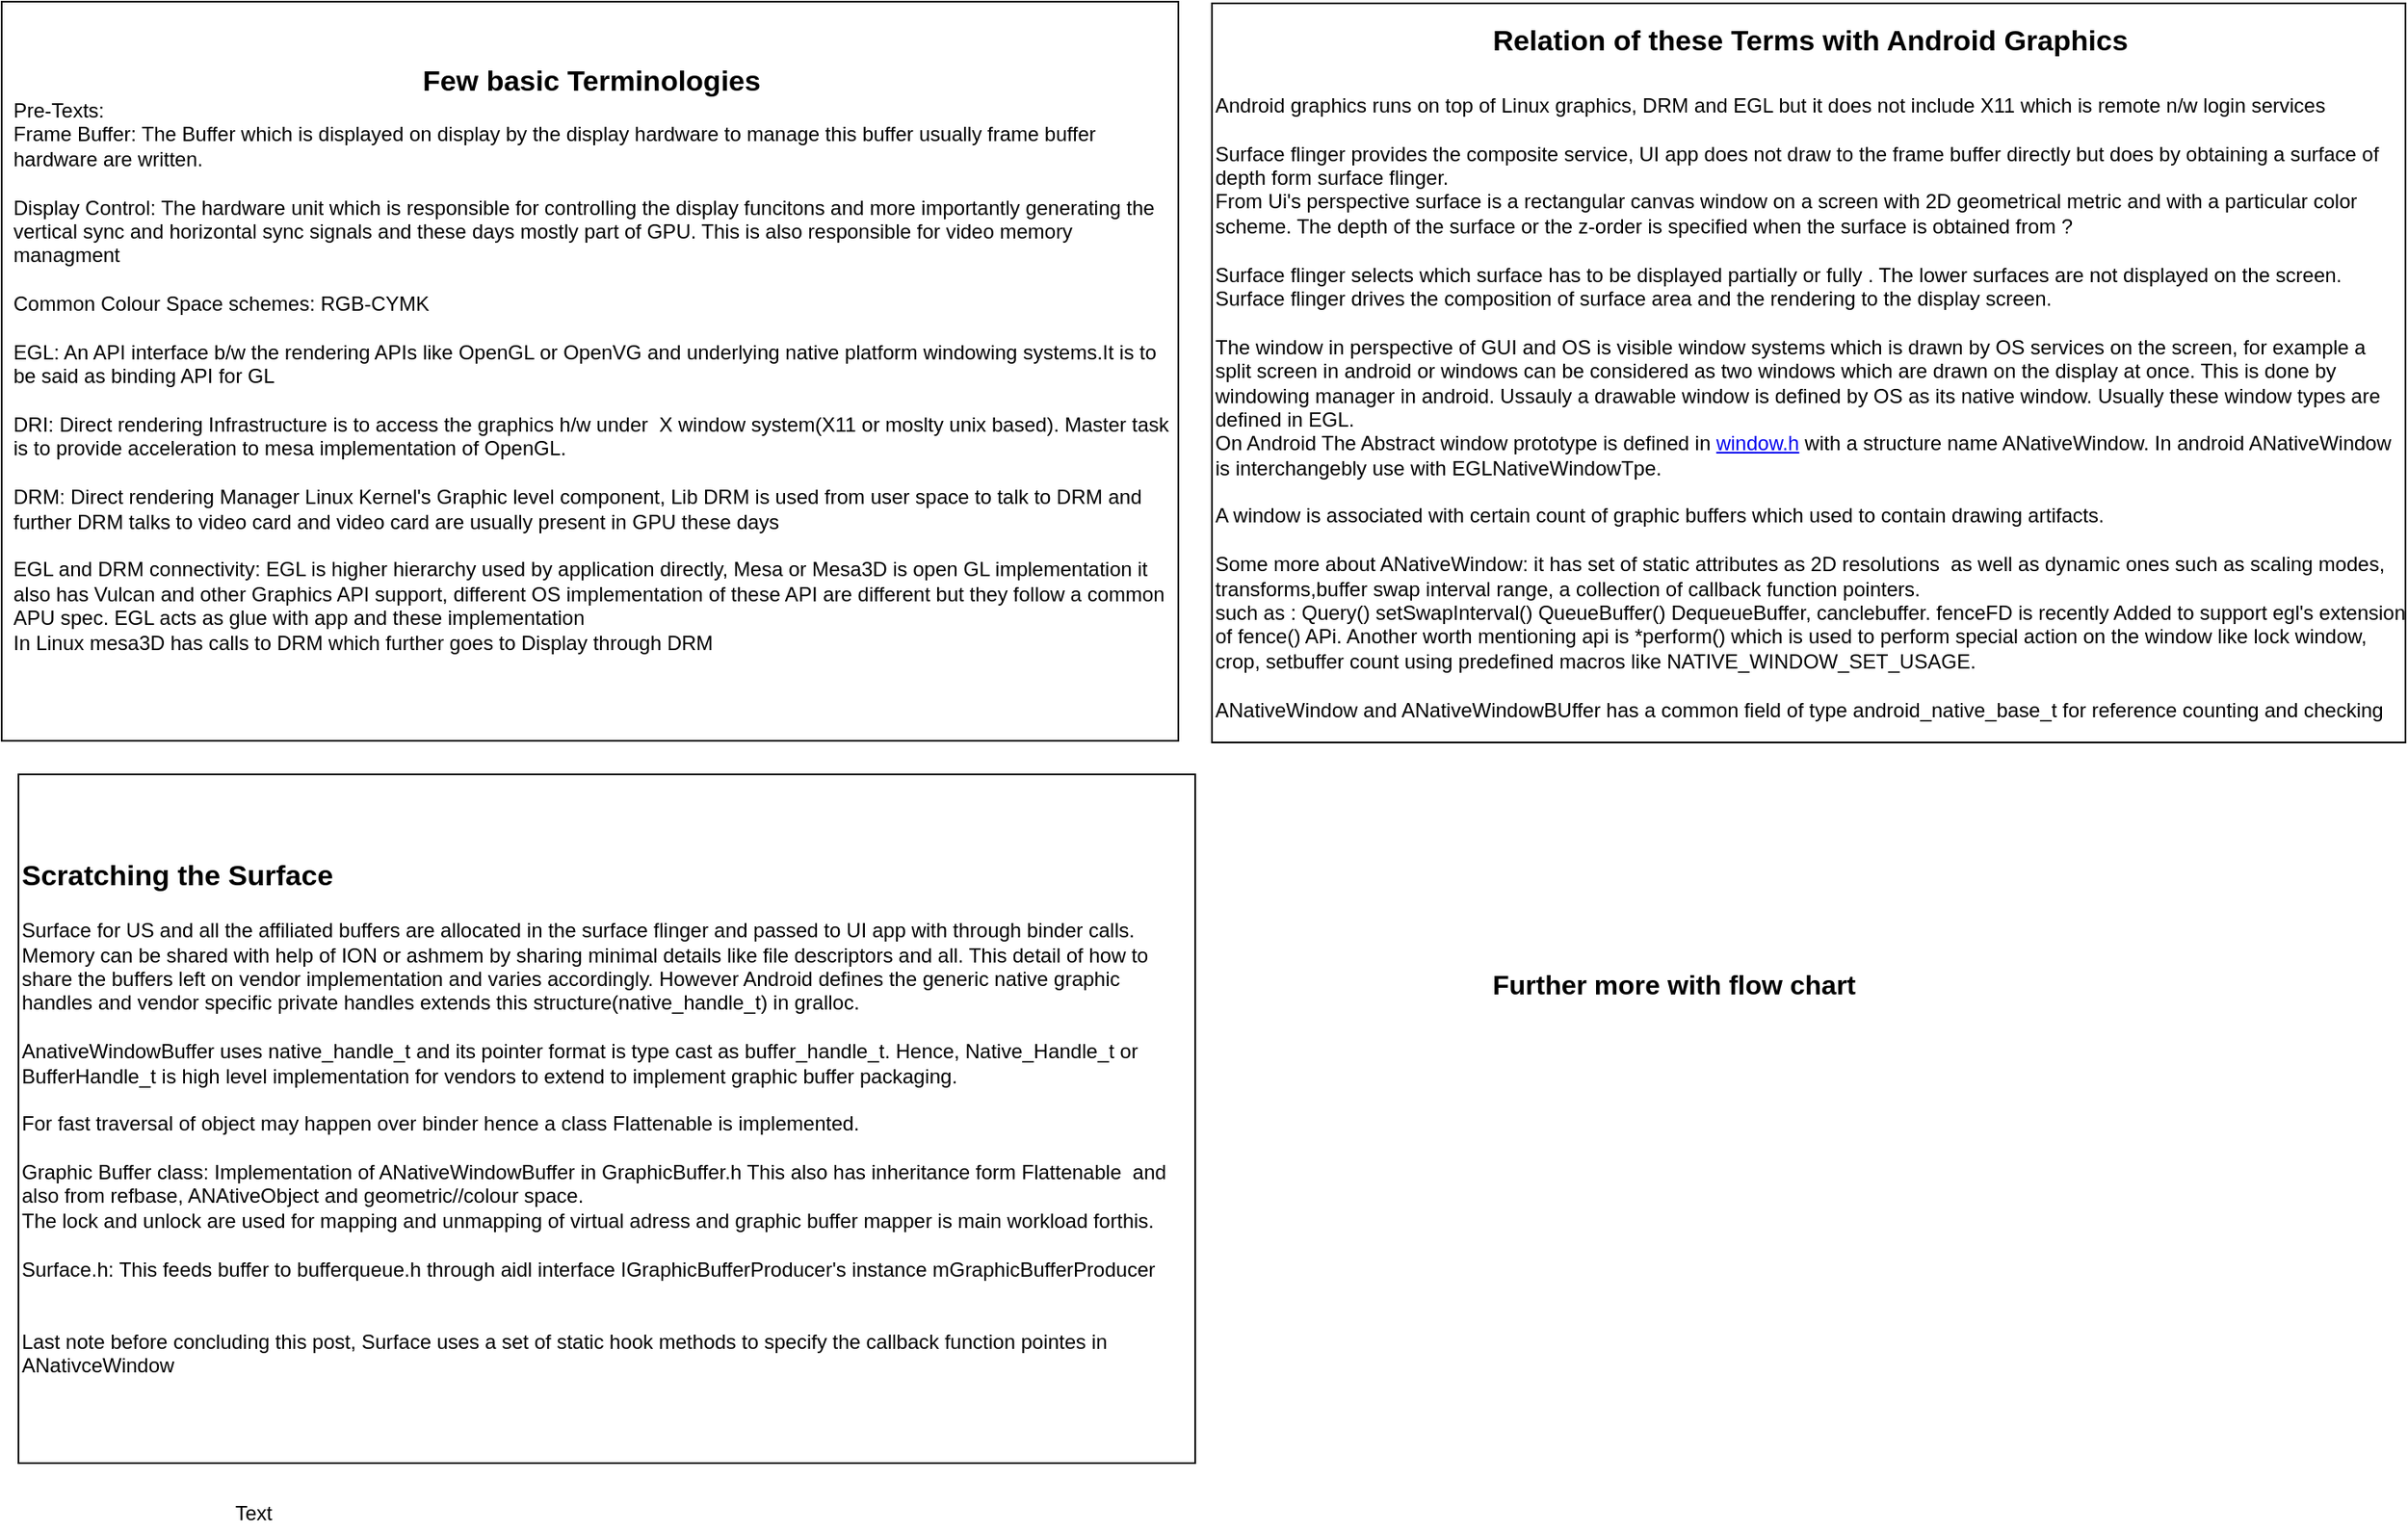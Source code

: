 <mxfile version="12.3.5" type="github" pages="2">
  <diagram id="gzc1fXgGK9Xh2YCLqEI3" name="The Pretext">
    <mxGraphModel dx="1102" dy="533" grid="1" gridSize="10" guides="1" tooltips="1" connect="1" arrows="1" fold="1" page="1" pageScale="1" pageWidth="1920" pageHeight="1200" math="0" shadow="0">
      <root>
        <mxCell id="0"/>
        <mxCell id="1" parent="0"/>
        <mxCell id="4iyLbNcxx3MA4uBL4IOl-1" value="&lt;div style=&quot;text-align: center&quot;&gt;&lt;font style=&quot;font-size: 17px&quot;&gt;&lt;b&gt;Few basic Terminologies&lt;/b&gt;&lt;/font&gt;&lt;/div&gt;Pre-Texts:&amp;nbsp;&lt;br&gt;Frame Buffer: The Buffer which is displayed on display by the display hardware to manage this buffer usually frame buffer hardware are written.&lt;br&gt;&lt;br&gt;Display Control: The hardware unit which is responsible for controlling the display funcitons and more importantly generating the vertical sync and horizontal sync signals and these days mostly part of GPU. This is also responsible for video memory managment&lt;br&gt;&lt;br&gt;Common Colour Space schemes: RGB-CYMK&lt;br&gt;&lt;br&gt;EGL: An API interface b/w the rendering APIs like OpenGL or OpenVG and underlying native platform windowing systems.It is to be said as binding API for GL&lt;br&gt;&lt;br&gt;DRI: Direct rendering Infrastructure&amp;nbsp;is to access the graphics h/w under&amp;nbsp; X window system(X11 or moslty unix based). Master task is to provide acceleration to mesa implementation of OpenGL.&lt;br&gt;&lt;br&gt;DRM: Direct rendering Manager Linux Kernel&#39;s Graphic level component, Lib DRM is used from user space to talk to DRM and further DRM talks to video card and video card are usually present in GPU these days&lt;br&gt;&lt;br&gt;EGL and DRM connectivity: EGL is higher hierarchy used by application directly, Mesa or Mesa3D is open GL implementation it also has Vulcan and other Graphics API support, different OS implementation of these API are different but they follow a common APU spec. EGL acts as glue with app and these implementation&lt;br&gt;In Linux mesa3D has calls to DRM which further goes to Display through DRM&lt;br&gt;&lt;br&gt;" style="text;html=1;strokeColor=#000000;fillColor=none;align=left;verticalAlign=middle;whiteSpace=wrap;rounded=0;strokeWidth=1;spacingLeft=5;spacingBottom=0;spacingRight=5;" vertex="1" parent="1">
          <mxGeometry x="20" y="20" width="700" height="440" as="geometry"/>
        </mxCell>
        <mxCell id="4iyLbNcxx3MA4uBL4IOl-2" value="&lt;div&gt;&lt;span style=&quot;font-size: 17px&quot;&gt;&lt;b&gt;Scratching the Surface&lt;/b&gt;&lt;/span&gt;&lt;/div&gt;&lt;div&gt;&lt;br&gt;&lt;/div&gt;&lt;div&gt;Surface for US and all the affiliated buffers are allocated in the surface flinger and passed to UI app with through binder calls. Memory can be shared with help of ION or ashmem by sharing minimal details like file descriptors and all. This detail of how to share the buffers left on vendor implementation and varies accordingly. However Android defines the generic native graphic handles and vendor specific private handles extends this structure(native_handle_t) in gralloc.&lt;/div&gt;&lt;div&gt;&lt;br&gt;&lt;/div&gt;&lt;div&gt;AnativeWindowBuffer uses native_handle_t and its pointer format is type cast as buffer_handle_t. Hence, Native_Handle_t or BufferHandle_t is high level implementation for vendors to extend to implement graphic buffer packaging.&lt;/div&gt;&lt;div&gt;&lt;br&gt;&lt;/div&gt;&lt;div&gt;For fast traversal of object may happen over binder hence a class Flattenable is implemented.&lt;/div&gt;&lt;div&gt;&lt;br&gt;&lt;/div&gt;&lt;div&gt;Graphic Buffer class: Implementation of ANativeWindowBuffer in GraphicBuffer.h This also has inheritance form Flattenable&amp;nbsp; and also from refbase, ANAtiveObject and geometric//colour space.&lt;/div&gt;&lt;div&gt;The lock and unlock are used for mapping and unmapping of virtual adress and graphic buffer mapper is main workload forthis.&lt;/div&gt;&lt;div&gt;&lt;br&gt;&lt;/div&gt;&lt;div&gt;Surface.h: This feeds buffer to bufferqueue.h through aidl interface IGraphicBufferProducer&#39;s instance mGraphicBufferProducer&lt;/div&gt;&lt;div&gt;&lt;br&gt;&lt;/div&gt;&lt;div&gt;&lt;br&gt;&lt;/div&gt;&lt;div&gt;Last note before concluding this post, Surface uses a set of static hook methods to specify the callback function pointes in ANativceWindow&lt;br&gt;&lt;/div&gt;" style="text;html=1;strokeColor=#000000;fillColor=none;align=left;verticalAlign=middle;whiteSpace=wrap;rounded=0;" vertex="1" parent="1">
          <mxGeometry x="30" y="480" width="700" height="410" as="geometry"/>
        </mxCell>
        <mxCell id="4iyLbNcxx3MA4uBL4IOl-3" value="&lt;div style=&quot;text-align: center&quot;&gt;&lt;b style=&quot;font-size: 17px&quot;&gt;Relation of these Terms with Android Graphics&lt;/b&gt;&lt;/div&gt;&lt;div&gt;&lt;b style=&quot;font-size: 17px&quot;&gt;&lt;br&gt;&lt;/b&gt;&lt;/div&gt;&lt;div&gt;&lt;font style=&quot;font-size: 12px&quot;&gt;Android graphics runs on top of Linux&amp;nbsp;graphics, DRM and EGL but it does not include X11 which is remote n/w login services&lt;/font&gt;&lt;/div&gt;&lt;div&gt;&lt;font style=&quot;font-size: 12px&quot;&gt;&lt;br&gt;&lt;/font&gt;&lt;/div&gt;&lt;div&gt;&lt;font style=&quot;font-size: 12px&quot;&gt;Surface flinger provides the composite service, UI app does not draw to the frame buffer directly but does by obtaining a surface of depth form surface flinger.&lt;/font&gt;&lt;/div&gt;&lt;div&gt;&lt;font style=&quot;font-size: 12px&quot;&gt;From Ui&#39;s perspective surface is a rectangular canvas window on a screen with 2D geometrical metric and with a particular color scheme. The depth of the surface or the z-order is specified when the surface is obtained from ?&lt;/font&gt;&lt;/div&gt;&lt;div&gt;&lt;font style=&quot;font-size: 12px&quot;&gt;&lt;br&gt;&lt;/font&gt;&lt;/div&gt;&lt;div&gt;&lt;font style=&quot;font-size: 12px&quot;&gt;Surface flinger selects which surface has to be displayed partially or fully . The lower surfaces are not displayed on the screen. Surface flinger drives the composition of surface area and the rendering to the display screen.&lt;/font&gt;&lt;/div&gt;&lt;div&gt;&lt;font style=&quot;font-size: 12px&quot;&gt;&lt;br&gt;&lt;/font&gt;&lt;/div&gt;&lt;div&gt;&lt;font style=&quot;font-size: 12px&quot;&gt;The window in perspective of GUI and OS is visible window systems which is drawn by OS services on the screen, for example a split screen in android or windows can be considered as two windows which are drawn on the display at once. This is done by windowing manager in android. Ussauly a drawable window is defined by OS as its native window. Usually these window types are defined in EGL.&lt;/font&gt;&lt;/div&gt;&lt;div&gt;&lt;font style=&quot;font-size: 12px&quot;&gt;On Android The Abstract window prototype is defined in &lt;a href=&quot;https://android.googlesource.com/platform/system/core/+/7cd3e0a3a2f9b104cd6c04f699ae62c4577787e2/include/system/window.h&quot;&gt;window.h&lt;/a&gt;&amp;nbsp;with a structure name ANativeWindow. In android ANativeWindow is interchangebly use with EGLNativeWindowTpe.&lt;/font&gt;&lt;/div&gt;&lt;div&gt;&lt;font style=&quot;font-size: 12px&quot;&gt;&lt;br&gt;&lt;/font&gt;&lt;/div&gt;&lt;div&gt;&lt;font style=&quot;font-size: 12px&quot;&gt;A window is associated with certain count of graphic buffers which used to contain drawing artifacts.&lt;/font&gt;&lt;/div&gt;&lt;div&gt;&lt;font style=&quot;font-size: 12px&quot;&gt;&lt;br&gt;&lt;/font&gt;&lt;/div&gt;&lt;div&gt;&lt;font style=&quot;font-size: 12px&quot;&gt;Some more about ANativeWindow: it has set of static attributes as 2D resolutions&amp;nbsp; as well as dynamic ones such as scaling modes, transforms,buffer swap interval range, a collection of callback function pointers.&lt;/font&gt;&lt;/div&gt;&lt;div&gt;&lt;font style=&quot;font-size: 12px&quot;&gt;such as : Query() setSwapInterval() QueueBuffer() DequeueBuffer, canclebuffer. fenceFD is recently Added to support egl&#39;s extension of fence() APi. Another worth mentioning api is *perform() which is used to perform special action on the window like lock window, crop, setbuffer count using predefined macros like NATIVE_WINDOW_SET_USAGE.&lt;/font&gt;&lt;/div&gt;&lt;div&gt;&lt;font style=&quot;font-size: 12px&quot;&gt;&lt;br&gt;&lt;/font&gt;&lt;/div&gt;&lt;div&gt;&lt;font style=&quot;font-size: 12px&quot;&gt;ANativeWindow and ANativeWindowBUffer has a common field of type android_native_base_t for reference counting and checking&lt;/font&gt;&lt;/div&gt;" style="text;html=1;strokeColor=#000000;fillColor=none;align=left;verticalAlign=middle;whiteSpace=wrap;rounded=0;" vertex="1" parent="1">
          <mxGeometry x="740" y="21" width="710" height="440" as="geometry"/>
        </mxCell>
        <mxCell id="4iyLbNcxx3MA4uBL4IOl-4" value="Text" style="text;html=1;strokeColor=none;fillColor=none;align=center;verticalAlign=middle;whiteSpace=wrap;rounded=0;" vertex="1" parent="1">
          <mxGeometry x="150" y="910" width="40" height="20" as="geometry"/>
        </mxCell>
        <mxCell id="4iyLbNcxx3MA4uBL4IOl-5" value="Further more with flow chart" style="text;html=1;strokeColor=none;fillColor=none;align=center;verticalAlign=middle;whiteSpace=wrap;rounded=0;fontSize=16;fontStyle=1" vertex="1" parent="1">
          <mxGeometry x="880" y="570" width="270" height="70" as="geometry"/>
        </mxCell>
      </root>
    </mxGraphModel>
  </diagram>
  <diagram id="Q2kh0XxEFPfY4haGWi_g" name="Page1">
    <mxGraphModel dx="1102" dy="533" grid="1" gridSize="10" guides="1" tooltips="1" connect="1" arrows="1" fold="1" page="1" pageScale="1" pageWidth="1920" pageHeight="1200" math="0" shadow="0">
      <root>
        <mxCell id="K7Fy9GB3S_SE-LigXws0-0"/>
        <mxCell id="K7Fy9GB3S_SE-LigXws0-1" parent="K7Fy9GB3S_SE-LigXws0-0"/>
        <mxCell id="gDswjviEbk-ydCxPAqcq-6" value="" style="edgeStyle=orthogonalEdgeStyle;orthogonalLoop=1;jettySize=auto;html=1;fontSize=12;rounded=0;dashed=1;" edge="1" parent="K7Fy9GB3S_SE-LigXws0-1" source="gDswjviEbk-ydCxPAqcq-3" target="gDswjviEbk-ydCxPAqcq-5">
          <mxGeometry relative="1" as="geometry"/>
        </mxCell>
        <mxCell id="gDswjviEbk-ydCxPAqcq-3" value="&lt;b&gt;&lt;a href=&quot;https://android.googlesource.com/platform/frameworks/native/+/034bc1799cbbc4184aa507eba181573c0a3b9b35/include/gui/Surface.h&quot;&gt;Surface Class&lt;/a&gt;&lt;/b&gt;&lt;br&gt;&lt;font style=&quot;font-size: 11px&quot;&gt;An implementation of ANativeWindow that feeds graphics buffers into a BufferQueue&lt;/font&gt;" style="rounded=1;whiteSpace=wrap;html=1;strokeColor=#000000;strokeWidth=1;fontSize=16;align=center;" vertex="1" parent="K7Fy9GB3S_SE-LigXws0-1">
          <mxGeometry x="20" y="230" width="230" height="130" as="geometry"/>
        </mxCell>
        <mxCell id="gDswjviEbk-ydCxPAqcq-4" value="" style="group" vertex="1" connectable="0" parent="K7Fy9GB3S_SE-LigXws0-1">
          <mxGeometry x="20" y="20" width="260" height="180" as="geometry"/>
        </mxCell>
        <mxCell id="K7Fy9GB3S_SE-LigXws0-2" value="&lt;b&gt;GraphicBufferClass&lt;/b&gt;" style="rounded=1;whiteSpace=wrap;html=1;strokeColor=#000000;strokeWidth=1;fontSize=16;align=center;dashed=1;" vertex="1" parent="gDswjviEbk-ydCxPAqcq-4">
          <mxGeometry width="260" height="180" as="geometry"/>
        </mxCell>
        <mxCell id="gDswjviEbk-ydCxPAqcq-0" value="&lt;font style=&quot;font-size: 11px&quot;&gt;Flattenable&lt;/font&gt;" style="ellipse;whiteSpace=wrap;html=1;strokeColor=#000000;strokeWidth=1;fontSize=16;align=center;dashed=1;dashPattern=1 1;" vertex="1" parent="gDswjviEbk-ydCxPAqcq-4">
          <mxGeometry x="30" y="130" width="110" height="30" as="geometry"/>
        </mxCell>
        <mxCell id="gDswjviEbk-ydCxPAqcq-1" value="&lt;font style=&quot;font-size: 11px&quot;&gt;ANativeWindowBuffer&lt;/font&gt;" style="ellipse;whiteSpace=wrap;html=1;strokeColor=#000000;strokeWidth=1;fontSize=16;align=center;dashed=1;dashPattern=1 1;" vertex="1" parent="gDswjviEbk-ydCxPAqcq-4">
          <mxGeometry x="30" y="10" width="120" height="40" as="geometry"/>
        </mxCell>
        <mxCell id="gDswjviEbk-ydCxPAqcq-2" value="&lt;font style=&quot;font-size: 11px&quot;&gt;RefBase&lt;/font&gt;" style="ellipse;whiteSpace=wrap;html=1;strokeColor=#000000;strokeWidth=1;fontSize=16;align=center;dashed=1;dashPattern=1 1;" vertex="1" parent="gDswjviEbk-ydCxPAqcq-4">
          <mxGeometry x="140" y="50" width="100" height="20" as="geometry"/>
        </mxCell>
        <mxCell id="gDswjviEbk-ydCxPAqcq-7" value="" style="edgeStyle=orthogonalEdgeStyle;rounded=0;orthogonalLoop=1;jettySize=auto;html=1;dashed=1;fontSize=12;" edge="1" parent="K7Fy9GB3S_SE-LigXws0-1" source="gDswjviEbk-ydCxPAqcq-5" target="gDswjviEbk-ydCxPAqcq-3">
          <mxGeometry relative="1" as="geometry"/>
        </mxCell>
        <mxCell id="gDswjviEbk-ydCxPAqcq-5" value="For example, a video decoder could render a frame and call eglSwapBuffers(), which invokes ANativeWindow callbacks defined by Surface. Surface then forwards the buffers through Binder IPC to the BufferQueue’s producer interface, providing the new frame to a consumer such as GLConsumer.&amp;nbsp;" style="text;html=1;strokeColor=#000000;fillColor=none;align=center;verticalAlign=middle;whiteSpace=wrap;rounded=0;dashed=1;fontSize=12;glass=1;" vertex="1" parent="K7Fy9GB3S_SE-LigXws0-1">
          <mxGeometry y="410" width="280" height="150" as="geometry"/>
        </mxCell>
      </root>
    </mxGraphModel>
  </diagram>
</mxfile>
